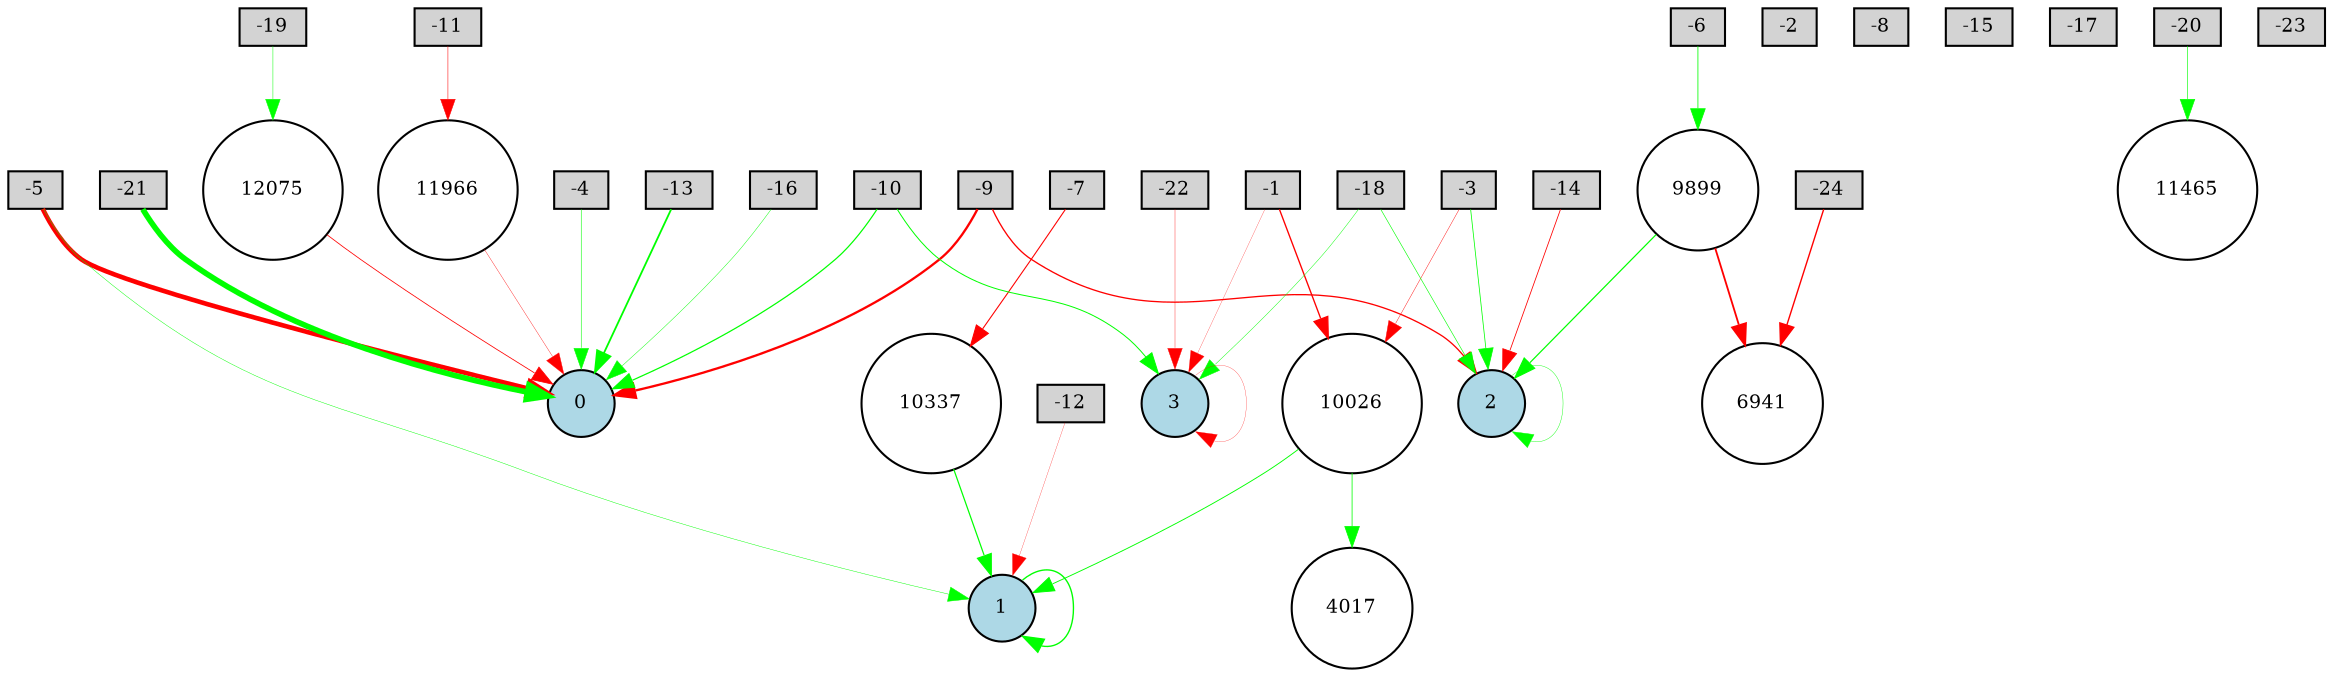digraph {
	node [fontsize=9 height=0.2 shape=circle width=0.2]
	-1 [fillcolor=lightgray shape=box style=filled]
	-2 [fillcolor=lightgray shape=box style=filled]
	-3 [fillcolor=lightgray shape=box style=filled]
	-4 [fillcolor=lightgray shape=box style=filled]
	-5 [fillcolor=lightgray shape=box style=filled]
	-6 [fillcolor=lightgray shape=box style=filled]
	-7 [fillcolor=lightgray shape=box style=filled]
	-8 [fillcolor=lightgray shape=box style=filled]
	-9 [fillcolor=lightgray shape=box style=filled]
	-10 [fillcolor=lightgray shape=box style=filled]
	-11 [fillcolor=lightgray shape=box style=filled]
	-12 [fillcolor=lightgray shape=box style=filled]
	-13 [fillcolor=lightgray shape=box style=filled]
	-14 [fillcolor=lightgray shape=box style=filled]
	-15 [fillcolor=lightgray shape=box style=filled]
	-16 [fillcolor=lightgray shape=box style=filled]
	-17 [fillcolor=lightgray shape=box style=filled]
	-18 [fillcolor=lightgray shape=box style=filled]
	-19 [fillcolor=lightgray shape=box style=filled]
	-20 [fillcolor=lightgray shape=box style=filled]
	-21 [fillcolor=lightgray shape=box style=filled]
	-22 [fillcolor=lightgray shape=box style=filled]
	-23 [fillcolor=lightgray shape=box style=filled]
	-24 [fillcolor=lightgray shape=box style=filled]
	0 [fillcolor=lightblue style=filled]
	1 [fillcolor=lightblue style=filled]
	2 [fillcolor=lightblue style=filled]
	3 [fillcolor=lightblue style=filled]
	10337 [fillcolor=white style=filled]
	11465 [fillcolor=white style=filled]
	10026 [fillcolor=white style=filled]
	9899 [fillcolor=white style=filled]
	12075 [fillcolor=white style=filled]
	4017 [fillcolor=white style=filled]
	6941 [fillcolor=white style=filled]
	11966 [fillcolor=white style=filled]
	10026 -> 4017 [color=green penwidth=0.3706251092140076 style=solid]
	-9 -> 2 [color=red penwidth=0.6321866564032278 style=solid]
	9899 -> 6941 [color=red penwidth=0.874575998894539 style=solid]
	-11 -> 11966 [color=red penwidth=0.2539637026640238 style=solid]
	-6 -> 9899 [color=green penwidth=0.38425397028895014 style=solid]
	10337 -> 1 [color=green penwidth=0.5877671758916861 style=solid]
	-10 -> 3 [color=green penwidth=0.47679200226830865 style=solid]
	-5 -> 1 [color=green penwidth=0.2140812969267471 style=solid]
	3 -> 3 [color=red penwidth=0.12451484704228602 style=solid]
	-14 -> 2 [color=red penwidth=0.39191348169968787 style=solid]
	9899 -> 2 [color=green penwidth=0.5828249789353264 style=solid]
	-12 -> 1 [color=red penwidth=0.1251859156677396 style=solid]
	-21 -> 0 [color=green penwidth=2.698690986535174 style=solid]
	-16 -> 0 [color=green penwidth=0.2140103139670495 style=solid]
	-3 -> 2 [color=green penwidth=0.36586954044547415 style=solid]
	2 -> 2 [color=green penwidth=0.19595896838929128 style=solid]
	-18 -> 2 [color=green penwidth=0.2904241976369557 style=solid]
	-20 -> 11465 [color=green penwidth=0.30007362720003117 style=solid]
	1 -> 1 [color=green penwidth=0.6592147413431192 style=solid]
	-5 -> 0 [color=red penwidth=2.232442052567533 style=solid]
	11966 -> 0 [color=red penwidth=0.17659106452511575 style=solid]
	-1 -> 10026 [color=red penwidth=0.6491731760251666 style=solid]
	-9 -> 0 [color=red penwidth=1.1105397757254274 style=solid]
	-7 -> 10337 [color=red penwidth=0.5214664564765169 style=solid]
	-4 -> 0 [color=green penwidth=0.2661130469634322 style=solid]
	-18 -> 3 [color=green penwidth=0.21584093282183348 style=solid]
	-1 -> 3 [color=red penwidth=0.12048021337092432 style=solid]
	-3 -> 10026 [color=red penwidth=0.20404913484333875 style=solid]
	-10 -> 0 [color=green penwidth=0.588521997070518 style=solid]
	12075 -> 0 [color=red penwidth=0.38093422384271436 style=solid]
	10026 -> 1 [color=green penwidth=0.43854819687547675 style=solid]
	-13 -> 0 [color=green penwidth=0.8710093340789001 style=solid]
	-24 -> 6941 [color=red penwidth=0.6702543143612091 style=solid]
	-22 -> 3 [color=red penwidth=0.18039155620203712 style=solid]
	-19 -> 12075 [color=green penwidth=0.23250052547484365 style=solid]
}
